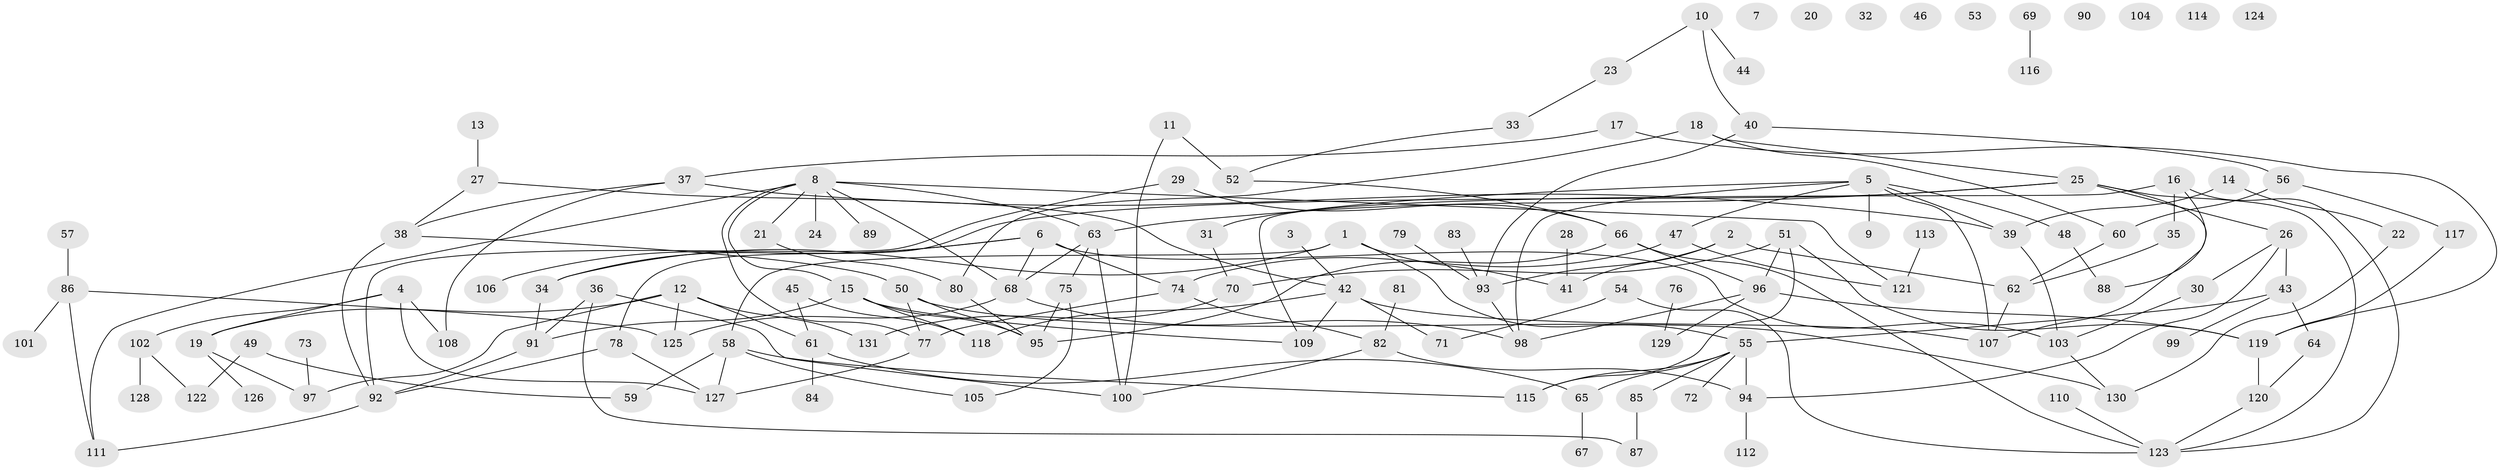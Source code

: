 // coarse degree distribution, {5: 0.1, 1: 0.2222222222222222, 4: 0.1, 9: 0.011111111111111112, 6: 0.07777777777777778, 0: 0.1, 11: 0.011111111111111112, 2: 0.2, 8: 0.03333333333333333, 3: 0.12222222222222222, 7: 0.022222222222222223}
// Generated by graph-tools (version 1.1) at 2025/41/03/06/25 10:41:22]
// undirected, 131 vertices, 179 edges
graph export_dot {
graph [start="1"]
  node [color=gray90,style=filled];
  1;
  2;
  3;
  4;
  5;
  6;
  7;
  8;
  9;
  10;
  11;
  12;
  13;
  14;
  15;
  16;
  17;
  18;
  19;
  20;
  21;
  22;
  23;
  24;
  25;
  26;
  27;
  28;
  29;
  30;
  31;
  32;
  33;
  34;
  35;
  36;
  37;
  38;
  39;
  40;
  41;
  42;
  43;
  44;
  45;
  46;
  47;
  48;
  49;
  50;
  51;
  52;
  53;
  54;
  55;
  56;
  57;
  58;
  59;
  60;
  61;
  62;
  63;
  64;
  65;
  66;
  67;
  68;
  69;
  70;
  71;
  72;
  73;
  74;
  75;
  76;
  77;
  78;
  79;
  80;
  81;
  82;
  83;
  84;
  85;
  86;
  87;
  88;
  89;
  90;
  91;
  92;
  93;
  94;
  95;
  96;
  97;
  98;
  99;
  100;
  101;
  102;
  103;
  104;
  105;
  106;
  107;
  108;
  109;
  110;
  111;
  112;
  113;
  114;
  115;
  116;
  117;
  118;
  119;
  120;
  121;
  122;
  123;
  124;
  125;
  126;
  127;
  128;
  129;
  130;
  131;
  1 -- 34;
  1 -- 41;
  1 -- 55;
  1 -- 58;
  2 -- 41;
  2 -- 62;
  2 -- 93;
  3 -- 42;
  4 -- 19;
  4 -- 102;
  4 -- 108;
  4 -- 127;
  5 -- 9;
  5 -- 31;
  5 -- 39;
  5 -- 47;
  5 -- 48;
  5 -- 98;
  5 -- 107;
  6 -- 34;
  6 -- 68;
  6 -- 74;
  6 -- 103;
  6 -- 106;
  8 -- 15;
  8 -- 21;
  8 -- 24;
  8 -- 63;
  8 -- 68;
  8 -- 77;
  8 -- 89;
  8 -- 111;
  8 -- 121;
  10 -- 23;
  10 -- 40;
  10 -- 44;
  11 -- 52;
  11 -- 100;
  12 -- 19;
  12 -- 61;
  12 -- 97;
  12 -- 125;
  12 -- 131;
  13 -- 27;
  14 -- 22;
  14 -- 39;
  15 -- 91;
  15 -- 95;
  15 -- 109;
  15 -- 118;
  16 -- 35;
  16 -- 88;
  16 -- 109;
  16 -- 123;
  17 -- 37;
  17 -- 119;
  18 -- 25;
  18 -- 60;
  18 -- 80;
  19 -- 97;
  19 -- 126;
  21 -- 80;
  22 -- 130;
  23 -- 33;
  25 -- 26;
  25 -- 63;
  25 -- 78;
  25 -- 107;
  25 -- 123;
  26 -- 30;
  26 -- 43;
  26 -- 94;
  27 -- 38;
  27 -- 42;
  28 -- 41;
  29 -- 66;
  29 -- 92;
  30 -- 103;
  31 -- 70;
  33 -- 52;
  34 -- 91;
  35 -- 62;
  36 -- 87;
  36 -- 91;
  36 -- 100;
  37 -- 38;
  37 -- 39;
  37 -- 108;
  38 -- 50;
  38 -- 92;
  39 -- 103;
  40 -- 56;
  40 -- 93;
  42 -- 71;
  42 -- 107;
  42 -- 109;
  42 -- 118;
  43 -- 55;
  43 -- 64;
  43 -- 99;
  45 -- 61;
  45 -- 118;
  47 -- 74;
  47 -- 121;
  48 -- 88;
  49 -- 59;
  49 -- 122;
  50 -- 77;
  50 -- 95;
  50 -- 130;
  51 -- 70;
  51 -- 96;
  51 -- 115;
  51 -- 119;
  52 -- 66;
  54 -- 71;
  54 -- 123;
  55 -- 65;
  55 -- 72;
  55 -- 85;
  55 -- 94;
  55 -- 115;
  56 -- 60;
  56 -- 117;
  57 -- 86;
  58 -- 59;
  58 -- 105;
  58 -- 115;
  58 -- 127;
  60 -- 62;
  61 -- 65;
  61 -- 84;
  62 -- 107;
  63 -- 68;
  63 -- 75;
  63 -- 100;
  64 -- 120;
  65 -- 67;
  66 -- 95;
  66 -- 96;
  66 -- 123;
  68 -- 98;
  68 -- 125;
  69 -- 116;
  70 -- 131;
  73 -- 97;
  74 -- 77;
  74 -- 82;
  75 -- 95;
  75 -- 105;
  76 -- 129;
  77 -- 127;
  78 -- 92;
  78 -- 127;
  79 -- 93;
  80 -- 95;
  81 -- 82;
  82 -- 94;
  82 -- 100;
  83 -- 93;
  85 -- 87;
  86 -- 101;
  86 -- 111;
  86 -- 125;
  91 -- 92;
  92 -- 111;
  93 -- 98;
  94 -- 112;
  96 -- 98;
  96 -- 119;
  96 -- 129;
  102 -- 122;
  102 -- 128;
  103 -- 130;
  110 -- 123;
  113 -- 121;
  117 -- 119;
  119 -- 120;
  120 -- 123;
}
